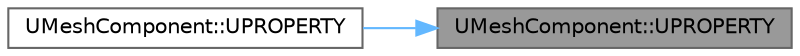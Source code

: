 digraph "UMeshComponent::UPROPERTY"
{
 // INTERACTIVE_SVG=YES
 // LATEX_PDF_SIZE
  bgcolor="transparent";
  edge [fontname=Helvetica,fontsize=10,labelfontname=Helvetica,labelfontsize=10];
  node [fontname=Helvetica,fontsize=10,shape=box,height=0.2,width=0.4];
  rankdir="RL";
  Node1 [id="Node000001",label="UMeshComponent::UPROPERTY",height=0.2,width=0.4,color="gray40", fillcolor="grey60", style="filled", fontcolor="black",tooltip="Translucent material to blend on top of this mesh."];
  Node1 -> Node2 [id="edge1_Node000001_Node000002",dir="back",color="steelblue1",style="solid",tooltip=" "];
  Node2 [id="Node000002",label="UMeshComponent::UPROPERTY",height=0.2,width=0.4,color="grey40", fillcolor="white", style="filled",URL="$d6/d74/classUMeshComponent.html#a4a91dfdfde93b5ad15d2001afba0ba2c",tooltip="Translucent material to blend on top of this mesh."];
}
